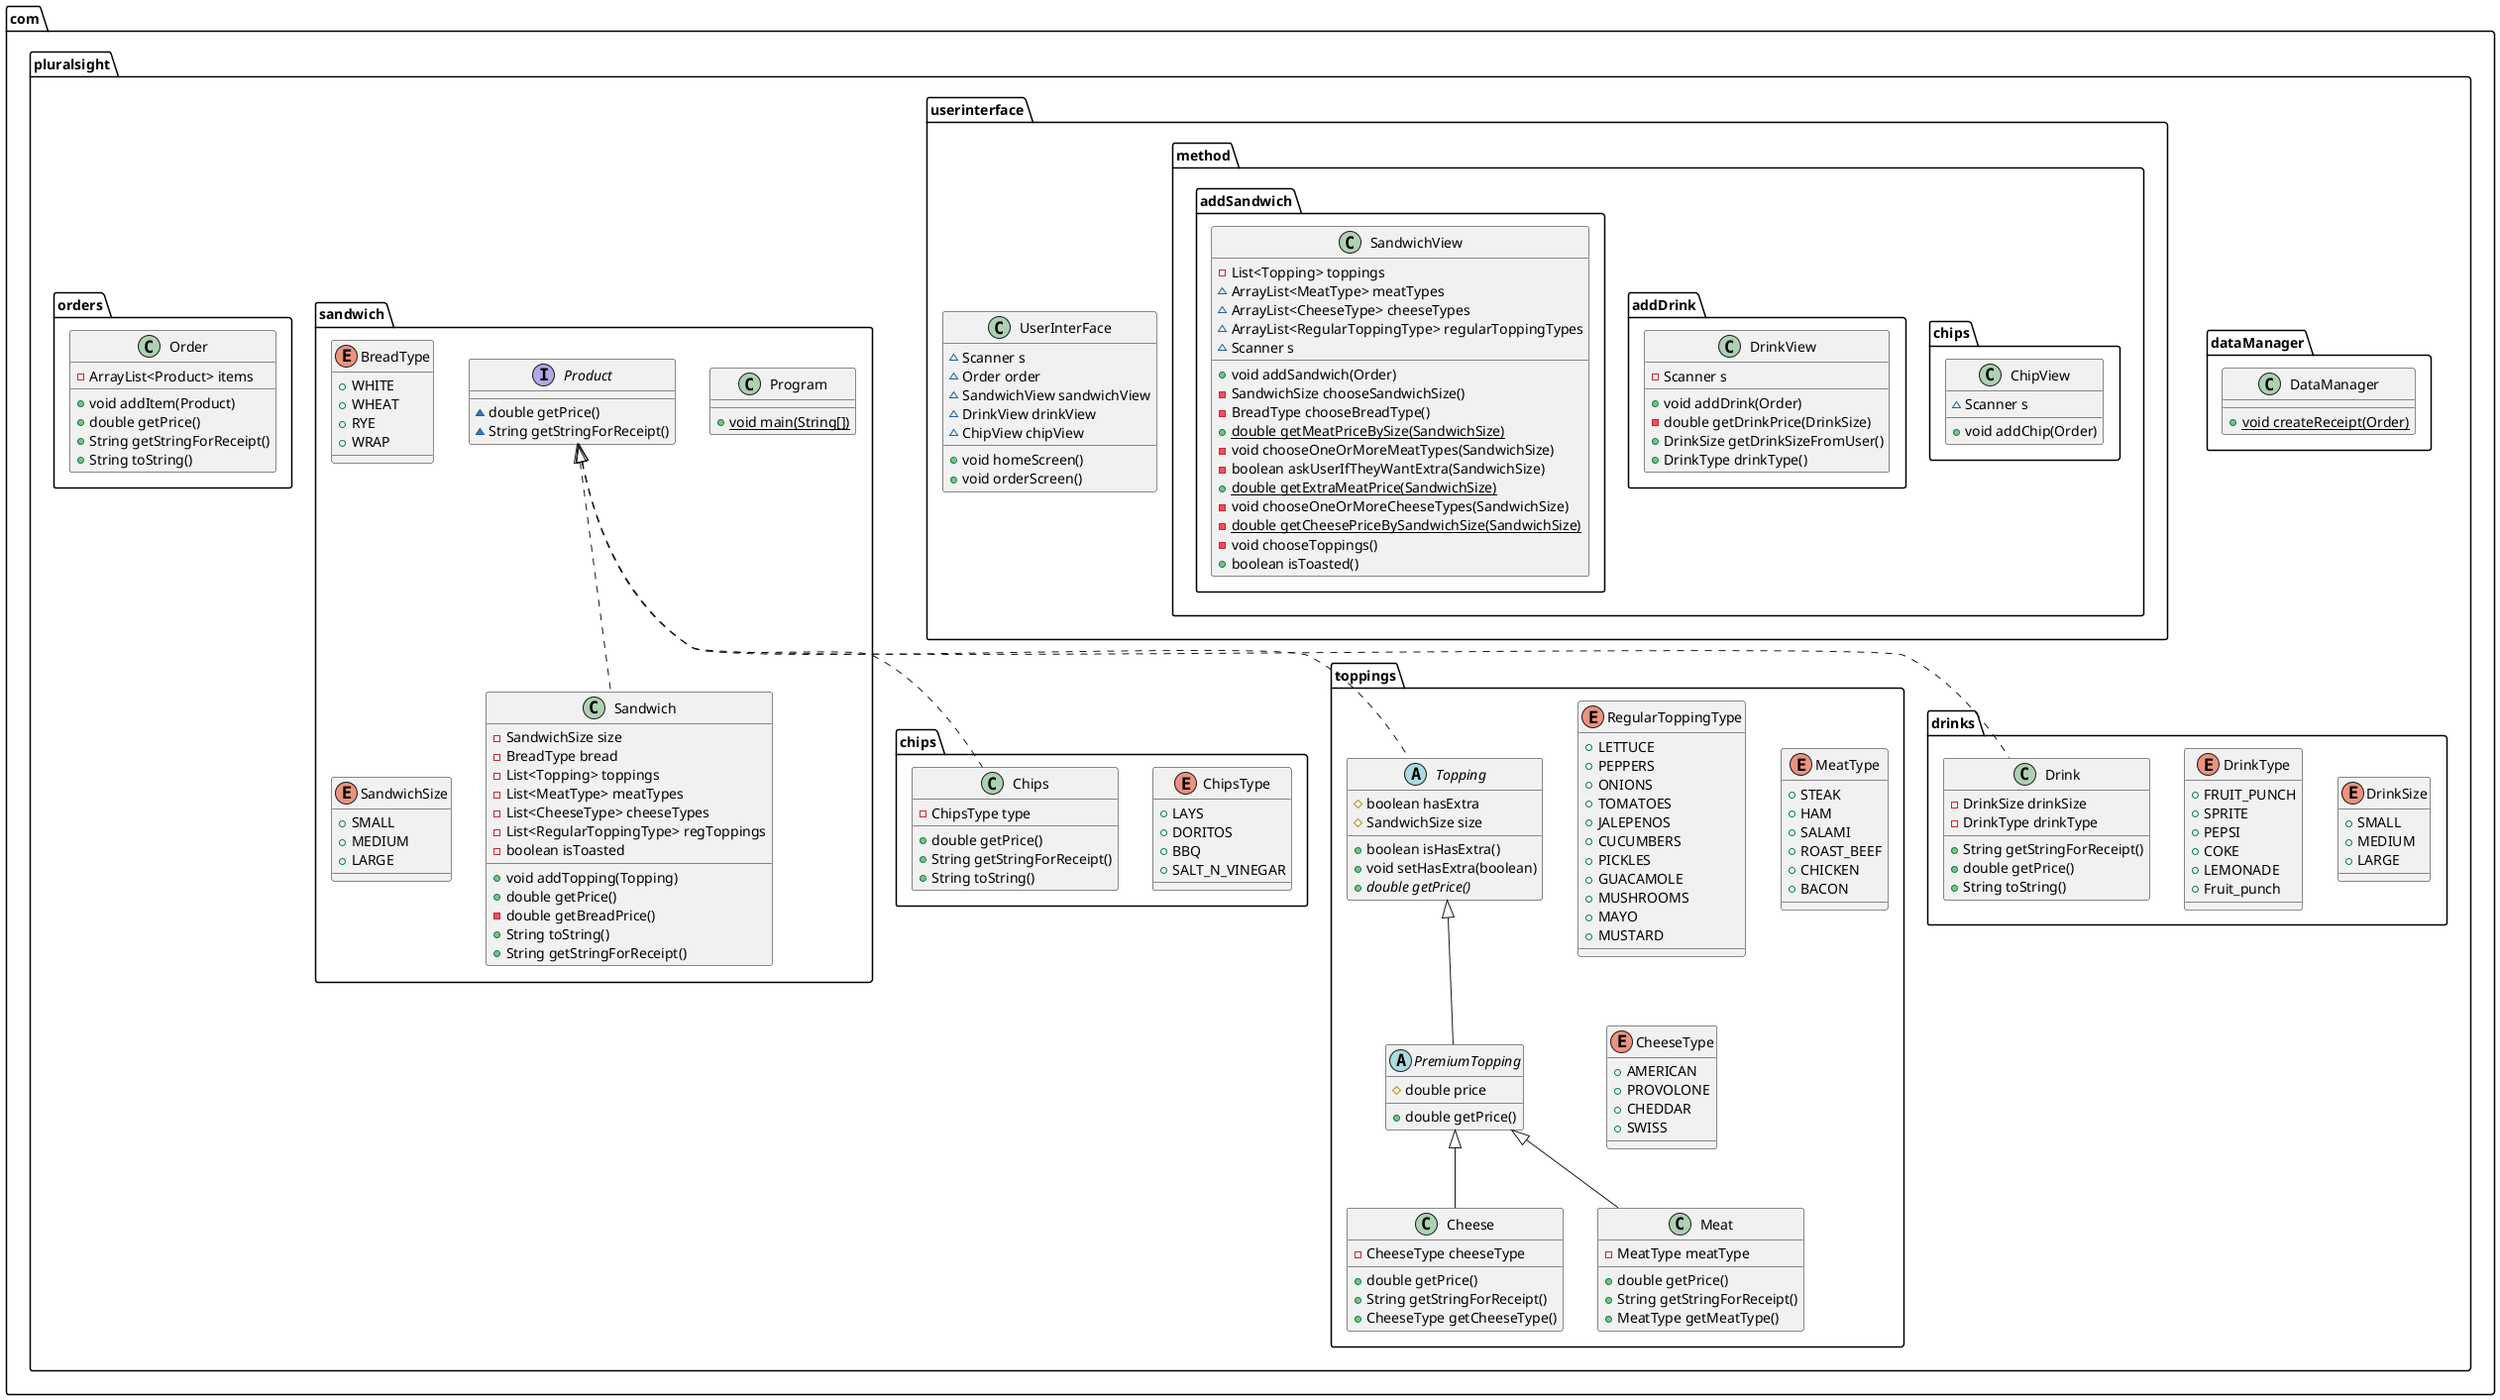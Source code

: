 @startuml
class com.pluralsight.dataManager.DataManager {
+ {static} void createReceipt(Order)
}

class com.pluralsight.userinterface.method.chips.ChipView {
~ Scanner s
+ void addChip(Order)
}


enum com.pluralsight.chips.ChipsType {
+  LAYS
+  DORITOS
+  BBQ
+  SALT_N_VINEGAR
}

class com.pluralsight.toppings.Cheese {
- CheeseType cheeseType
+ double getPrice()
+ String getStringForReceipt()
+ CheeseType getCheeseType()
}


enum com.pluralsight.toppings.RegularToppingType {
+  LETTUCE
+  PEPPERS
+  ONIONS
+  TOMATOES
+  JALEPENOS
+  CUCUMBERS
+  PICKLES
+  GUACAMOLE
+  MUSHROOMS
+  MAYO
+  MUSTARD
}

enum com.pluralsight.toppings.MeatType {
+  STEAK
+  HAM
+  SALAMI
+  ROAST_BEEF
+  CHICKEN
+  BACON
}

enum com.pluralsight.drinks.DrinkSize {
+  SMALL
+  MEDIUM
+  LARGE
}

class com.pluralsight.userinterface.UserInterFace {
~ Scanner s
~ Order order
~ SandwichView sandwichView
~ DrinkView drinkView
~ ChipView chipView
+ void homeScreen()
+ void orderScreen()
}


abstract class com.pluralsight.toppings.Topping {
# boolean hasExtra
# SandwichSize size
+ boolean isHasExtra()
+ void setHasExtra(boolean)
+ {abstract}double getPrice()
}


class com.pluralsight.userinterface.method.addDrink.DrinkView {
- Scanner s
+ void addDrink(Order)
- double getDrinkPrice(DrinkSize)
+ DrinkSize getDrinkSizeFromUser()
+ DrinkType drinkType()
}


enum com.pluralsight.sandwich.BreadType {
+  WHITE
+  WHEAT
+  RYE
+  WRAP
}

abstract class com.pluralsight.toppings.PremiumTopping {
# double price
+ double getPrice()
}


class com.pluralsight.userinterface.method.addSandwich.SandwichView {
- List<Topping> toppings
~ ArrayList<MeatType> meatTypes
~ ArrayList<CheeseType> cheeseTypes
~ ArrayList<RegularToppingType> regularToppingTypes
~ Scanner s
+ void addSandwich(Order)
- SandwichSize chooseSandwichSize()
- BreadType chooseBreadType()
+ {static} double getMeatPriceBySize(SandwichSize)
- void chooseOneOrMoreMeatTypes(SandwichSize)
- boolean askUserIfTheyWantExtra(SandwichSize)
+ {static} double getExtraMeatPrice(SandwichSize)
- void chooseOneOrMoreCheeseTypes(SandwichSize)
- {static} double getCheesePriceBySandwichSize(SandwichSize)
- void chooseToppings()
+ boolean isToasted()
}


class com.pluralsight.sandwich.Program {
+ {static} void main(String[])
}

interface com.pluralsight.sandwich.Product {
~ double getPrice()
~ String getStringForReceipt()
}

class com.pluralsight.toppings.Meat {
- MeatType meatType
+ double getPrice()
+ String getStringForReceipt()
+ MeatType getMeatType()
}


class com.pluralsight.orders.Order {
- ArrayList<Product> items
+ void addItem(Product)
+ double getPrice()
+ String getStringForReceipt()
+ String toString()
}


enum com.pluralsight.drinks.DrinkType {
+  FRUIT_PUNCH
+  SPRITE
+  PEPSI
+  COKE
+  LEMONADE
+  Fruit_punch
}

enum com.pluralsight.sandwich.SandwichSize {
+  SMALL
+  MEDIUM
+  LARGE
}

class com.pluralsight.chips.Chips {
- ChipsType type
+ double getPrice()
+ String getStringForReceipt()
+ String toString()
}


enum com.pluralsight.toppings.CheeseType {
+  AMERICAN
+  PROVOLONE
+  CHEDDAR
+  SWISS
}

class com.pluralsight.sandwich.Sandwich {
- SandwichSize size
- BreadType bread
- List<Topping> toppings
- List<MeatType> meatTypes
- List<CheeseType> cheeseTypes
- List<RegularToppingType> regToppings
- boolean isToasted
+ void addTopping(Topping)
+ double getPrice()
- double getBreadPrice()
+ String toString()
+ String getStringForReceipt()
}


class com.pluralsight.drinks.Drink {
- DrinkSize drinkSize
- DrinkType drinkType
+ String getStringForReceipt()
+ double getPrice()
+ String toString()
}




com.pluralsight.toppings.PremiumTopping <|-- com.pluralsight.toppings.Cheese
com.pluralsight.sandwich.Product <|.. com.pluralsight.toppings.Topping
com.pluralsight.toppings.Topping <|-- com.pluralsight.toppings.PremiumTopping
com.pluralsight.toppings.PremiumTopping <|-- com.pluralsight.toppings.Meat
com.pluralsight.sandwich.Product <|.. com.pluralsight.chips.Chips
com.pluralsight.sandwich.Product <|.. com.pluralsight.sandwich.Sandwich
com.pluralsight.sandwich.Product <|.. com.pluralsight.drinks.Drink
@enduml